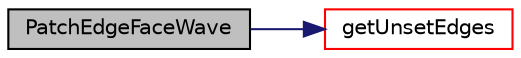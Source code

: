 digraph "PatchEdgeFaceWave"
{
  bgcolor="transparent";
  edge [fontname="Helvetica",fontsize="10",labelfontname="Helvetica",labelfontsize="10"];
  node [fontname="Helvetica",fontsize="10",shape=record];
  rankdir="LR";
  Node1 [label="PatchEdgeFaceWave",height=0.2,width=0.4,color="black", fillcolor="grey75", style="filled", fontcolor="black"];
  Node1 -> Node2 [color="midnightblue",fontsize="10",style="solid",fontname="Helvetica"];
  Node2 [label="getUnsetEdges",height=0.2,width=0.4,color="red",URL="$a01831.html#ac5577bd2ad23063d5601f917047d5c39"];
}

